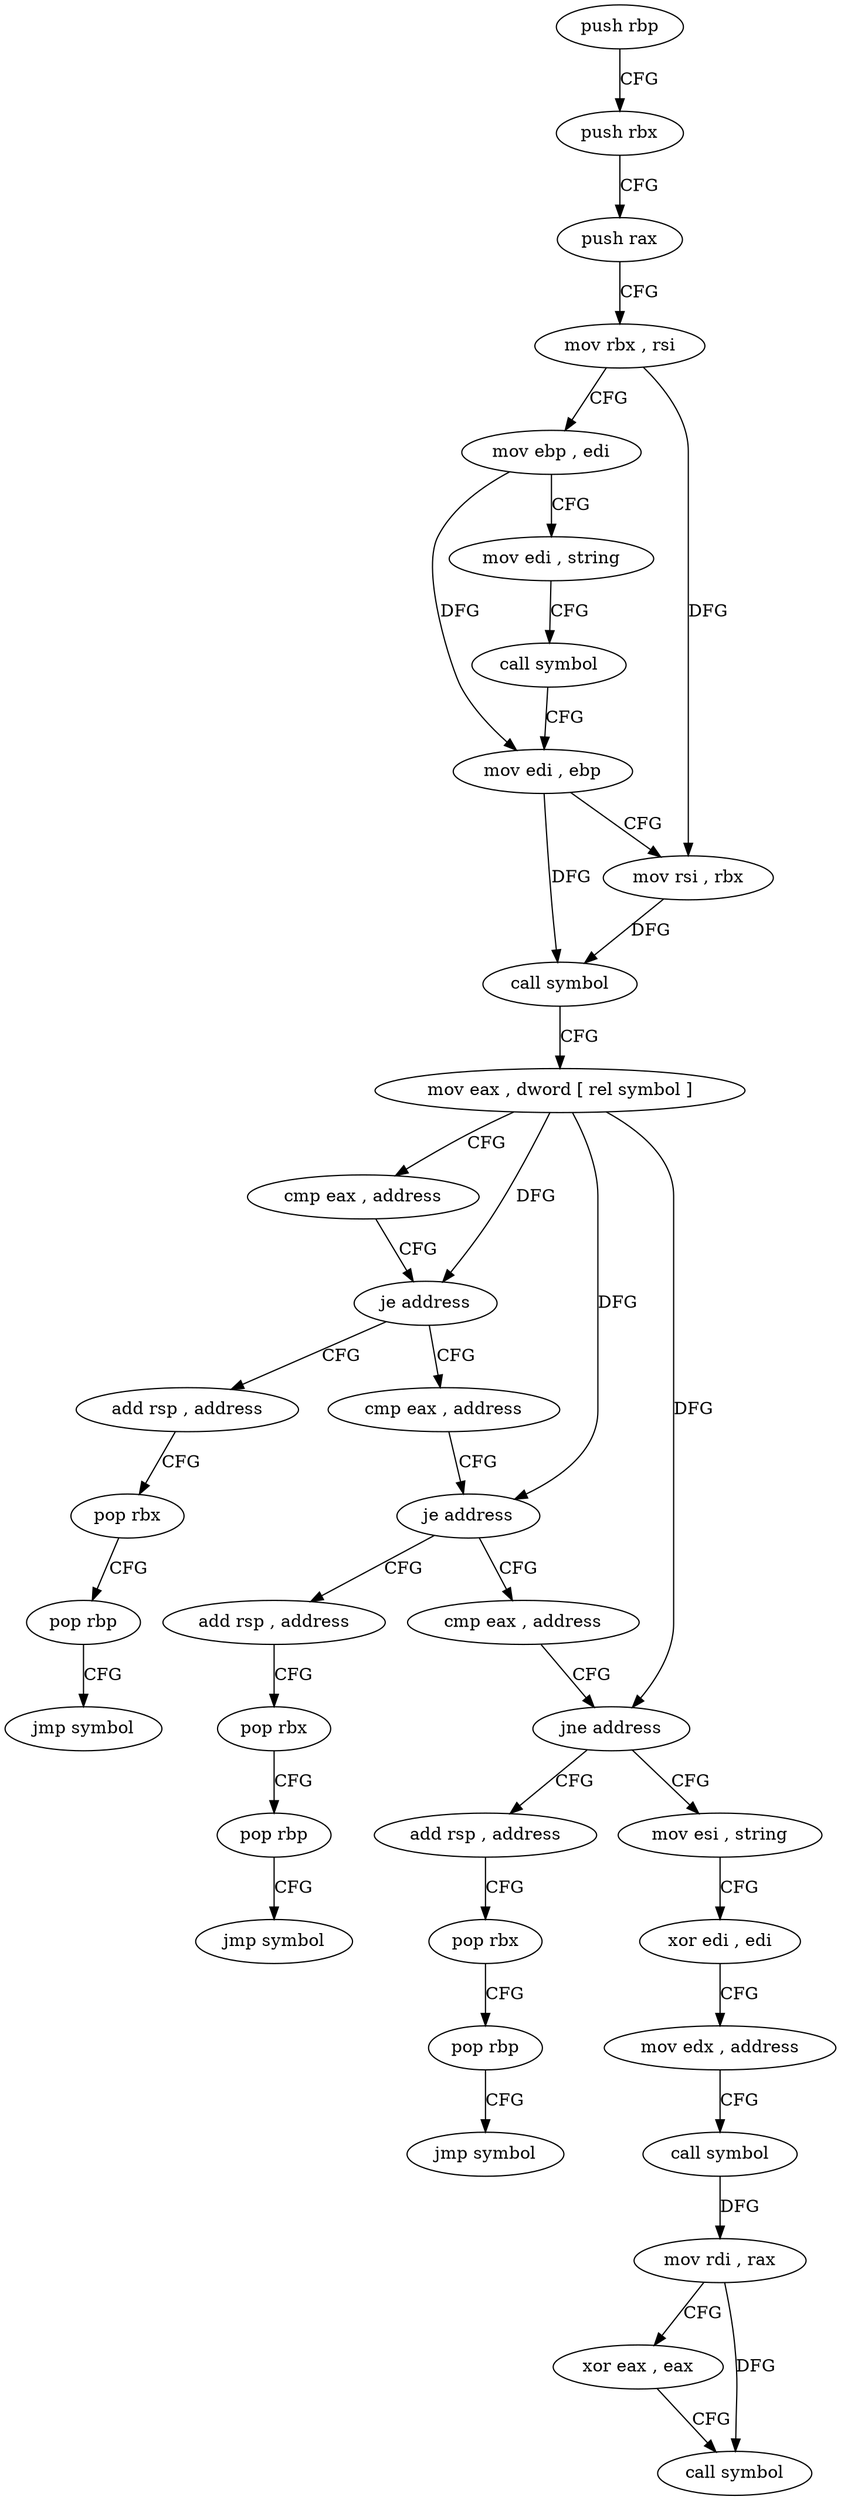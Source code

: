 digraph "func" {
"4215552" [label = "push rbp" ]
"4215553" [label = "push rbx" ]
"4215554" [label = "push rax" ]
"4215555" [label = "mov rbx , rsi" ]
"4215558" [label = "mov ebp , edi" ]
"4215560" [label = "mov edi , string" ]
"4215565" [label = "call symbol" ]
"4215570" [label = "mov edi , ebp" ]
"4215572" [label = "mov rsi , rbx" ]
"4215575" [label = "call symbol" ]
"4215580" [label = "mov eax , dword [ rel symbol ]" ]
"4215586" [label = "cmp eax , address" ]
"4215589" [label = "je address" ]
"4215612" [label = "add rsp , address" ]
"4215591" [label = "cmp eax , address" ]
"4215616" [label = "pop rbx" ]
"4215617" [label = "pop rbp" ]
"4215618" [label = "jmp symbol" ]
"4215594" [label = "je address" ]
"4215623" [label = "add rsp , address" ]
"4215596" [label = "cmp eax , address" ]
"4215627" [label = "pop rbx" ]
"4215628" [label = "pop rbp" ]
"4215629" [label = "jmp symbol" ]
"4215599" [label = "jne address" ]
"4215634" [label = "mov esi , string" ]
"4215601" [label = "add rsp , address" ]
"4215639" [label = "xor edi , edi" ]
"4215641" [label = "mov edx , address" ]
"4215646" [label = "call symbol" ]
"4215651" [label = "mov rdi , rax" ]
"4215654" [label = "xor eax , eax" ]
"4215656" [label = "call symbol" ]
"4215605" [label = "pop rbx" ]
"4215606" [label = "pop rbp" ]
"4215607" [label = "jmp symbol" ]
"4215552" -> "4215553" [ label = "CFG" ]
"4215553" -> "4215554" [ label = "CFG" ]
"4215554" -> "4215555" [ label = "CFG" ]
"4215555" -> "4215558" [ label = "CFG" ]
"4215555" -> "4215572" [ label = "DFG" ]
"4215558" -> "4215560" [ label = "CFG" ]
"4215558" -> "4215570" [ label = "DFG" ]
"4215560" -> "4215565" [ label = "CFG" ]
"4215565" -> "4215570" [ label = "CFG" ]
"4215570" -> "4215572" [ label = "CFG" ]
"4215570" -> "4215575" [ label = "DFG" ]
"4215572" -> "4215575" [ label = "DFG" ]
"4215575" -> "4215580" [ label = "CFG" ]
"4215580" -> "4215586" [ label = "CFG" ]
"4215580" -> "4215589" [ label = "DFG" ]
"4215580" -> "4215594" [ label = "DFG" ]
"4215580" -> "4215599" [ label = "DFG" ]
"4215586" -> "4215589" [ label = "CFG" ]
"4215589" -> "4215612" [ label = "CFG" ]
"4215589" -> "4215591" [ label = "CFG" ]
"4215612" -> "4215616" [ label = "CFG" ]
"4215591" -> "4215594" [ label = "CFG" ]
"4215616" -> "4215617" [ label = "CFG" ]
"4215617" -> "4215618" [ label = "CFG" ]
"4215594" -> "4215623" [ label = "CFG" ]
"4215594" -> "4215596" [ label = "CFG" ]
"4215623" -> "4215627" [ label = "CFG" ]
"4215596" -> "4215599" [ label = "CFG" ]
"4215627" -> "4215628" [ label = "CFG" ]
"4215628" -> "4215629" [ label = "CFG" ]
"4215599" -> "4215634" [ label = "CFG" ]
"4215599" -> "4215601" [ label = "CFG" ]
"4215634" -> "4215639" [ label = "CFG" ]
"4215601" -> "4215605" [ label = "CFG" ]
"4215639" -> "4215641" [ label = "CFG" ]
"4215641" -> "4215646" [ label = "CFG" ]
"4215646" -> "4215651" [ label = "DFG" ]
"4215651" -> "4215654" [ label = "CFG" ]
"4215651" -> "4215656" [ label = "DFG" ]
"4215654" -> "4215656" [ label = "CFG" ]
"4215605" -> "4215606" [ label = "CFG" ]
"4215606" -> "4215607" [ label = "CFG" ]
}
